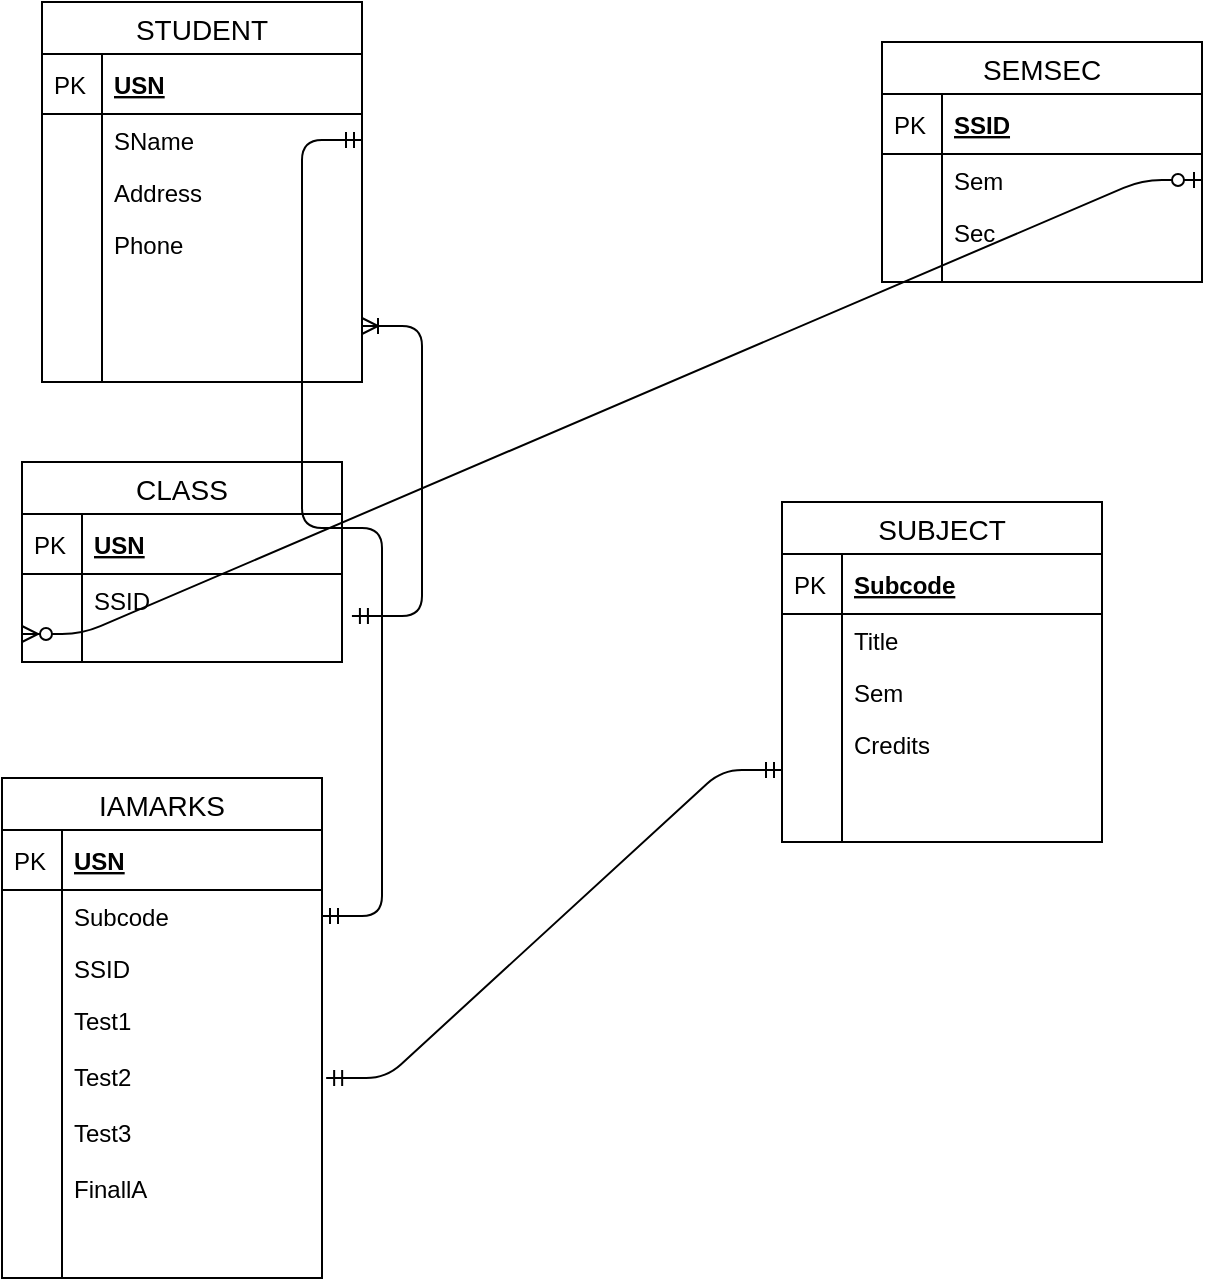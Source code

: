 <mxfile version="13.0.3" type="device"><diagram id="FZ9RhtM4Sb6CJpp0LyyK" name="Page-1"><mxGraphModel dx="816" dy="504" grid="1" gridSize="10" guides="1" tooltips="1" connect="1" arrows="1" fold="1" page="1" pageScale="1" pageWidth="850" pageHeight="1100" math="0" shadow="0"><root><mxCell id="0"/><mxCell id="1" parent="0"/><mxCell id="JQ16Ui7nU5UxoyKgo7c_-1" value="STUDENT" style="swimlane;fontStyle=0;childLayout=stackLayout;horizontal=1;startSize=26;horizontalStack=0;resizeParent=1;resizeParentMax=0;resizeLast=0;collapsible=1;marginBottom=0;align=center;fontSize=14;" parent="1" vertex="1"><mxGeometry x="80" y="90" width="160" height="190" as="geometry"/></mxCell><mxCell id="JQ16Ui7nU5UxoyKgo7c_-2" value="USN" style="shape=partialRectangle;top=0;left=0;right=0;bottom=1;align=left;verticalAlign=middle;fillColor=none;spacingLeft=34;spacingRight=4;overflow=hidden;rotatable=0;points=[[0,0.5],[1,0.5]];portConstraint=eastwest;dropTarget=0;fontStyle=5;fontSize=12;" parent="JQ16Ui7nU5UxoyKgo7c_-1" vertex="1"><mxGeometry y="26" width="160" height="30" as="geometry"/></mxCell><mxCell id="JQ16Ui7nU5UxoyKgo7c_-3" value="PK" style="shape=partialRectangle;top=0;left=0;bottom=0;fillColor=none;align=left;verticalAlign=middle;spacingLeft=4;spacingRight=4;overflow=hidden;rotatable=0;points=[];portConstraint=eastwest;part=1;fontSize=12;" parent="JQ16Ui7nU5UxoyKgo7c_-2" vertex="1" connectable="0"><mxGeometry width="30" height="30" as="geometry"/></mxCell><mxCell id="JQ16Ui7nU5UxoyKgo7c_-4" value="SName" style="shape=partialRectangle;top=0;left=0;right=0;bottom=0;align=left;verticalAlign=top;fillColor=none;spacingLeft=34;spacingRight=4;overflow=hidden;rotatable=0;points=[[0,0.5],[1,0.5]];portConstraint=eastwest;dropTarget=0;fontSize=12;" parent="JQ16Ui7nU5UxoyKgo7c_-1" vertex="1"><mxGeometry y="56" width="160" height="26" as="geometry"/></mxCell><mxCell id="JQ16Ui7nU5UxoyKgo7c_-5" value="" style="shape=partialRectangle;top=0;left=0;bottom=0;fillColor=none;align=left;verticalAlign=top;spacingLeft=4;spacingRight=4;overflow=hidden;rotatable=0;points=[];portConstraint=eastwest;part=1;fontSize=12;" parent="JQ16Ui7nU5UxoyKgo7c_-4" vertex="1" connectable="0"><mxGeometry width="30" height="26" as="geometry"/></mxCell><mxCell id="JQ16Ui7nU5UxoyKgo7c_-6" value="Address" style="shape=partialRectangle;top=0;left=0;right=0;bottom=0;align=left;verticalAlign=top;fillColor=none;spacingLeft=34;spacingRight=4;overflow=hidden;rotatable=0;points=[[0,0.5],[1,0.5]];portConstraint=eastwest;dropTarget=0;fontSize=12;" parent="JQ16Ui7nU5UxoyKgo7c_-1" vertex="1"><mxGeometry y="82" width="160" height="26" as="geometry"/></mxCell><mxCell id="JQ16Ui7nU5UxoyKgo7c_-7" value="" style="shape=partialRectangle;top=0;left=0;bottom=0;fillColor=none;align=left;verticalAlign=top;spacingLeft=4;spacingRight=4;overflow=hidden;rotatable=0;points=[];portConstraint=eastwest;part=1;fontSize=12;" parent="JQ16Ui7nU5UxoyKgo7c_-6" vertex="1" connectable="0"><mxGeometry width="30" height="26" as="geometry"/></mxCell><mxCell id="JQ16Ui7nU5UxoyKgo7c_-8" value="Phone&#10;&#10;Gender" style="shape=partialRectangle;top=0;left=0;right=0;bottom=0;align=left;verticalAlign=top;fillColor=none;spacingLeft=34;spacingRight=4;overflow=hidden;rotatable=0;points=[[0,0.5],[1,0.5]];portConstraint=eastwest;dropTarget=0;fontSize=12;" parent="JQ16Ui7nU5UxoyKgo7c_-1" vertex="1"><mxGeometry y="108" width="160" height="26" as="geometry"/></mxCell><mxCell id="JQ16Ui7nU5UxoyKgo7c_-9" value="" style="shape=partialRectangle;top=0;left=0;bottom=0;fillColor=none;align=left;verticalAlign=top;spacingLeft=4;spacingRight=4;overflow=hidden;rotatable=0;points=[];portConstraint=eastwest;part=1;fontSize=12;" parent="JQ16Ui7nU5UxoyKgo7c_-8" vertex="1" connectable="0"><mxGeometry width="30" height="26" as="geometry"/></mxCell><mxCell id="JQ16Ui7nU5UxoyKgo7c_-10" value="" style="shape=partialRectangle;top=0;left=0;right=0;bottom=0;align=left;verticalAlign=top;fillColor=none;spacingLeft=34;spacingRight=4;overflow=hidden;rotatable=0;points=[[0,0.5],[1,0.5]];portConstraint=eastwest;dropTarget=0;fontSize=12;" parent="JQ16Ui7nU5UxoyKgo7c_-1" vertex="1"><mxGeometry y="134" width="160" height="56" as="geometry"/></mxCell><mxCell id="JQ16Ui7nU5UxoyKgo7c_-11" value="" style="shape=partialRectangle;top=0;left=0;bottom=0;fillColor=none;align=left;verticalAlign=top;spacingLeft=4;spacingRight=4;overflow=hidden;rotatable=0;points=[];portConstraint=eastwest;part=1;fontSize=12;" parent="JQ16Ui7nU5UxoyKgo7c_-10" vertex="1" connectable="0"><mxGeometry width="30" height="56" as="geometry"/></mxCell><mxCell id="JQ16Ui7nU5UxoyKgo7c_-12" value="SEMSEC" style="swimlane;fontStyle=0;childLayout=stackLayout;horizontal=1;startSize=26;horizontalStack=0;resizeParent=1;resizeParentMax=0;resizeLast=0;collapsible=1;marginBottom=0;align=center;fontSize=14;" parent="1" vertex="1"><mxGeometry x="500" y="110" width="160" height="120" as="geometry"/></mxCell><mxCell id="JQ16Ui7nU5UxoyKgo7c_-13" value="SSID" style="shape=partialRectangle;top=0;left=0;right=0;bottom=1;align=left;verticalAlign=middle;fillColor=none;spacingLeft=34;spacingRight=4;overflow=hidden;rotatable=0;points=[[0,0.5],[1,0.5]];portConstraint=eastwest;dropTarget=0;fontStyle=5;fontSize=12;" parent="JQ16Ui7nU5UxoyKgo7c_-12" vertex="1"><mxGeometry y="26" width="160" height="30" as="geometry"/></mxCell><mxCell id="JQ16Ui7nU5UxoyKgo7c_-14" value="PK" style="shape=partialRectangle;top=0;left=0;bottom=0;fillColor=none;align=left;verticalAlign=middle;spacingLeft=4;spacingRight=4;overflow=hidden;rotatable=0;points=[];portConstraint=eastwest;part=1;fontSize=12;" parent="JQ16Ui7nU5UxoyKgo7c_-13" vertex="1" connectable="0"><mxGeometry width="30" height="30" as="geometry"/></mxCell><mxCell id="JQ16Ui7nU5UxoyKgo7c_-15" value="Sem" style="shape=partialRectangle;top=0;left=0;right=0;bottom=0;align=left;verticalAlign=top;fillColor=none;spacingLeft=34;spacingRight=4;overflow=hidden;rotatable=0;points=[[0,0.5],[1,0.5]];portConstraint=eastwest;dropTarget=0;fontSize=12;" parent="JQ16Ui7nU5UxoyKgo7c_-12" vertex="1"><mxGeometry y="56" width="160" height="26" as="geometry"/></mxCell><mxCell id="JQ16Ui7nU5UxoyKgo7c_-16" value="" style="shape=partialRectangle;top=0;left=0;bottom=0;fillColor=none;align=left;verticalAlign=top;spacingLeft=4;spacingRight=4;overflow=hidden;rotatable=0;points=[];portConstraint=eastwest;part=1;fontSize=12;" parent="JQ16Ui7nU5UxoyKgo7c_-15" vertex="1" connectable="0"><mxGeometry width="30" height="26" as="geometry"/></mxCell><mxCell id="JQ16Ui7nU5UxoyKgo7c_-17" value="Sec" style="shape=partialRectangle;top=0;left=0;right=0;bottom=0;align=left;verticalAlign=top;fillColor=none;spacingLeft=34;spacingRight=4;overflow=hidden;rotatable=0;points=[[0,0.5],[1,0.5]];portConstraint=eastwest;dropTarget=0;fontSize=12;" parent="JQ16Ui7nU5UxoyKgo7c_-12" vertex="1"><mxGeometry y="82" width="160" height="26" as="geometry"/></mxCell><mxCell id="JQ16Ui7nU5UxoyKgo7c_-18" value="" style="shape=partialRectangle;top=0;left=0;bottom=0;fillColor=none;align=left;verticalAlign=top;spacingLeft=4;spacingRight=4;overflow=hidden;rotatable=0;points=[];portConstraint=eastwest;part=1;fontSize=12;" parent="JQ16Ui7nU5UxoyKgo7c_-17" vertex="1" connectable="0"><mxGeometry width="30" height="26" as="geometry"/></mxCell><mxCell id="JQ16Ui7nU5UxoyKgo7c_-19" value="" style="shape=partialRectangle;top=0;left=0;right=0;bottom=0;align=left;verticalAlign=top;fillColor=none;spacingLeft=34;spacingRight=4;overflow=hidden;rotatable=0;points=[[0,0.5],[1,0.5]];portConstraint=eastwest;dropTarget=0;fontSize=12;" parent="JQ16Ui7nU5UxoyKgo7c_-12" vertex="1"><mxGeometry y="108" width="160" height="2" as="geometry"/></mxCell><mxCell id="JQ16Ui7nU5UxoyKgo7c_-20" value="" style="shape=partialRectangle;top=0;left=0;bottom=0;fillColor=none;align=left;verticalAlign=top;spacingLeft=4;spacingRight=4;overflow=hidden;rotatable=0;points=[];portConstraint=eastwest;part=1;fontSize=12;" parent="JQ16Ui7nU5UxoyKgo7c_-19" vertex="1" connectable="0"><mxGeometry width="30" height="2" as="geometry"/></mxCell><mxCell id="JQ16Ui7nU5UxoyKgo7c_-21" value="" style="shape=partialRectangle;top=0;left=0;right=0;bottom=0;align=left;verticalAlign=top;fillColor=none;spacingLeft=34;spacingRight=4;overflow=hidden;rotatable=0;points=[[0,0.5],[1,0.5]];portConstraint=eastwest;dropTarget=0;fontSize=12;" parent="JQ16Ui7nU5UxoyKgo7c_-12" vertex="1"><mxGeometry y="110" width="160" height="10" as="geometry"/></mxCell><mxCell id="JQ16Ui7nU5UxoyKgo7c_-22" value="" style="shape=partialRectangle;top=0;left=0;bottom=0;fillColor=none;align=left;verticalAlign=top;spacingLeft=4;spacingRight=4;overflow=hidden;rotatable=0;points=[];portConstraint=eastwest;part=1;fontSize=12;" parent="JQ16Ui7nU5UxoyKgo7c_-21" vertex="1" connectable="0"><mxGeometry width="30" height="10" as="geometry"/></mxCell><mxCell id="JQ16Ui7nU5UxoyKgo7c_-23" value="CLASS" style="swimlane;fontStyle=0;childLayout=stackLayout;horizontal=1;startSize=26;horizontalStack=0;resizeParent=1;resizeParentMax=0;resizeLast=0;collapsible=1;marginBottom=0;align=center;fontSize=14;" parent="1" vertex="1"><mxGeometry x="70" y="320" width="160" height="100" as="geometry"/></mxCell><mxCell id="JQ16Ui7nU5UxoyKgo7c_-24" value="USN" style="shape=partialRectangle;top=0;left=0;right=0;bottom=1;align=left;verticalAlign=middle;fillColor=none;spacingLeft=34;spacingRight=4;overflow=hidden;rotatable=0;points=[[0,0.5],[1,0.5]];portConstraint=eastwest;dropTarget=0;fontStyle=5;fontSize=12;" parent="JQ16Ui7nU5UxoyKgo7c_-23" vertex="1"><mxGeometry y="26" width="160" height="30" as="geometry"/></mxCell><mxCell id="JQ16Ui7nU5UxoyKgo7c_-25" value="PK" style="shape=partialRectangle;top=0;left=0;bottom=0;fillColor=none;align=left;verticalAlign=middle;spacingLeft=4;spacingRight=4;overflow=hidden;rotatable=0;points=[];portConstraint=eastwest;part=1;fontSize=12;" parent="JQ16Ui7nU5UxoyKgo7c_-24" vertex="1" connectable="0"><mxGeometry width="30" height="30" as="geometry"/></mxCell><mxCell id="JQ16Ui7nU5UxoyKgo7c_-26" value="SSID" style="shape=partialRectangle;top=0;left=0;right=0;bottom=0;align=left;verticalAlign=top;fillColor=none;spacingLeft=34;spacingRight=4;overflow=hidden;rotatable=0;points=[[0,0.5],[1,0.5]];portConstraint=eastwest;dropTarget=0;fontSize=12;" parent="JQ16Ui7nU5UxoyKgo7c_-23" vertex="1"><mxGeometry y="56" width="160" height="26" as="geometry"/></mxCell><mxCell id="JQ16Ui7nU5UxoyKgo7c_-27" value="" style="shape=partialRectangle;top=0;left=0;bottom=0;fillColor=none;align=left;verticalAlign=top;spacingLeft=4;spacingRight=4;overflow=hidden;rotatable=0;points=[];portConstraint=eastwest;part=1;fontSize=12;" parent="JQ16Ui7nU5UxoyKgo7c_-26" vertex="1" connectable="0"><mxGeometry width="30" height="26" as="geometry"/></mxCell><mxCell id="JQ16Ui7nU5UxoyKgo7c_-30" value="" style="shape=partialRectangle;top=0;left=0;right=0;bottom=0;align=left;verticalAlign=top;fillColor=none;spacingLeft=34;spacingRight=4;overflow=hidden;rotatable=0;points=[[0,0.5],[1,0.5]];portConstraint=eastwest;dropTarget=0;fontSize=12;" parent="JQ16Ui7nU5UxoyKgo7c_-23" vertex="1"><mxGeometry y="82" width="160" height="8" as="geometry"/></mxCell><mxCell id="JQ16Ui7nU5UxoyKgo7c_-31" value="" style="shape=partialRectangle;top=0;left=0;bottom=0;fillColor=none;align=left;verticalAlign=top;spacingLeft=4;spacingRight=4;overflow=hidden;rotatable=0;points=[];portConstraint=eastwest;part=1;fontSize=12;" parent="JQ16Ui7nU5UxoyKgo7c_-30" vertex="1" connectable="0"><mxGeometry width="30" height="8" as="geometry"/></mxCell><mxCell id="JQ16Ui7nU5UxoyKgo7c_-32" value="" style="shape=partialRectangle;top=0;left=0;right=0;bottom=0;align=left;verticalAlign=top;fillColor=none;spacingLeft=34;spacingRight=4;overflow=hidden;rotatable=0;points=[[0,0.5],[1,0.5]];portConstraint=eastwest;dropTarget=0;fontSize=12;" parent="JQ16Ui7nU5UxoyKgo7c_-23" vertex="1"><mxGeometry y="90" width="160" height="10" as="geometry"/></mxCell><mxCell id="JQ16Ui7nU5UxoyKgo7c_-33" value="" style="shape=partialRectangle;top=0;left=0;bottom=0;fillColor=none;align=left;verticalAlign=top;spacingLeft=4;spacingRight=4;overflow=hidden;rotatable=0;points=[];portConstraint=eastwest;part=1;fontSize=12;" parent="JQ16Ui7nU5UxoyKgo7c_-32" vertex="1" connectable="0"><mxGeometry width="30" height="10" as="geometry"/></mxCell><mxCell id="JQ16Ui7nU5UxoyKgo7c_-34" value="SUBJECT" style="swimlane;fontStyle=0;childLayout=stackLayout;horizontal=1;startSize=26;horizontalStack=0;resizeParent=1;resizeParentMax=0;resizeLast=0;collapsible=1;marginBottom=0;align=center;fontSize=14;" parent="1" vertex="1"><mxGeometry x="450" y="340" width="160" height="170" as="geometry"/></mxCell><mxCell id="JQ16Ui7nU5UxoyKgo7c_-35" value="Subcode" style="shape=partialRectangle;top=0;left=0;right=0;bottom=1;align=left;verticalAlign=middle;fillColor=none;spacingLeft=34;spacingRight=4;overflow=hidden;rotatable=0;points=[[0,0.5],[1,0.5]];portConstraint=eastwest;dropTarget=0;fontStyle=5;fontSize=12;" parent="JQ16Ui7nU5UxoyKgo7c_-34" vertex="1"><mxGeometry y="26" width="160" height="30" as="geometry"/></mxCell><mxCell id="JQ16Ui7nU5UxoyKgo7c_-36" value="PK" style="shape=partialRectangle;top=0;left=0;bottom=0;fillColor=none;align=left;verticalAlign=middle;spacingLeft=4;spacingRight=4;overflow=hidden;rotatable=0;points=[];portConstraint=eastwest;part=1;fontSize=12;" parent="JQ16Ui7nU5UxoyKgo7c_-35" vertex="1" connectable="0"><mxGeometry width="30" height="30" as="geometry"/></mxCell><mxCell id="JQ16Ui7nU5UxoyKgo7c_-37" value="Title" style="shape=partialRectangle;top=0;left=0;right=0;bottom=0;align=left;verticalAlign=top;fillColor=none;spacingLeft=34;spacingRight=4;overflow=hidden;rotatable=0;points=[[0,0.5],[1,0.5]];portConstraint=eastwest;dropTarget=0;fontSize=12;" parent="JQ16Ui7nU5UxoyKgo7c_-34" vertex="1"><mxGeometry y="56" width="160" height="26" as="geometry"/></mxCell><mxCell id="JQ16Ui7nU5UxoyKgo7c_-38" value="" style="shape=partialRectangle;top=0;left=0;bottom=0;fillColor=none;align=left;verticalAlign=top;spacingLeft=4;spacingRight=4;overflow=hidden;rotatable=0;points=[];portConstraint=eastwest;part=1;fontSize=12;" parent="JQ16Ui7nU5UxoyKgo7c_-37" vertex="1" connectable="0"><mxGeometry width="30" height="26" as="geometry"/></mxCell><mxCell id="JQ16Ui7nU5UxoyKgo7c_-39" value="Sem" style="shape=partialRectangle;top=0;left=0;right=0;bottom=0;align=left;verticalAlign=top;fillColor=none;spacingLeft=34;spacingRight=4;overflow=hidden;rotatable=0;points=[[0,0.5],[1,0.5]];portConstraint=eastwest;dropTarget=0;fontSize=12;" parent="JQ16Ui7nU5UxoyKgo7c_-34" vertex="1"><mxGeometry y="82" width="160" height="26" as="geometry"/></mxCell><mxCell id="JQ16Ui7nU5UxoyKgo7c_-40" value="" style="shape=partialRectangle;top=0;left=0;bottom=0;fillColor=none;align=left;verticalAlign=top;spacingLeft=4;spacingRight=4;overflow=hidden;rotatable=0;points=[];portConstraint=eastwest;part=1;fontSize=12;" parent="JQ16Ui7nU5UxoyKgo7c_-39" vertex="1" connectable="0"><mxGeometry width="30" height="26" as="geometry"/></mxCell><mxCell id="JQ16Ui7nU5UxoyKgo7c_-41" value="Credits" style="shape=partialRectangle;top=0;left=0;right=0;bottom=0;align=left;verticalAlign=top;fillColor=none;spacingLeft=34;spacingRight=4;overflow=hidden;rotatable=0;points=[[0,0.5],[1,0.5]];portConstraint=eastwest;dropTarget=0;fontSize=12;" parent="JQ16Ui7nU5UxoyKgo7c_-34" vertex="1"><mxGeometry y="108" width="160" height="52" as="geometry"/></mxCell><mxCell id="JQ16Ui7nU5UxoyKgo7c_-42" value="" style="shape=partialRectangle;top=0;left=0;bottom=0;fillColor=none;align=left;verticalAlign=top;spacingLeft=4;spacingRight=4;overflow=hidden;rotatable=0;points=[];portConstraint=eastwest;part=1;fontSize=12;" parent="JQ16Ui7nU5UxoyKgo7c_-41" vertex="1" connectable="0"><mxGeometry width="30" height="52" as="geometry"/></mxCell><mxCell id="JQ16Ui7nU5UxoyKgo7c_-43" value="" style="shape=partialRectangle;top=0;left=0;right=0;bottom=0;align=left;verticalAlign=top;fillColor=none;spacingLeft=34;spacingRight=4;overflow=hidden;rotatable=0;points=[[0,0.5],[1,0.5]];portConstraint=eastwest;dropTarget=0;fontSize=12;" parent="JQ16Ui7nU5UxoyKgo7c_-34" vertex="1"><mxGeometry y="160" width="160" height="10" as="geometry"/></mxCell><mxCell id="JQ16Ui7nU5UxoyKgo7c_-44" value="" style="shape=partialRectangle;top=0;left=0;bottom=0;fillColor=none;align=left;verticalAlign=top;spacingLeft=4;spacingRight=4;overflow=hidden;rotatable=0;points=[];portConstraint=eastwest;part=1;fontSize=12;" parent="JQ16Ui7nU5UxoyKgo7c_-43" vertex="1" connectable="0"><mxGeometry width="30" height="10" as="geometry"/></mxCell><mxCell id="JQ16Ui7nU5UxoyKgo7c_-45" value="IAMARKS" style="swimlane;fontStyle=0;childLayout=stackLayout;horizontal=1;startSize=26;horizontalStack=0;resizeParent=1;resizeParentMax=0;resizeLast=0;collapsible=1;marginBottom=0;align=center;fontSize=14;" parent="1" vertex="1"><mxGeometry x="60" y="478" width="160" height="250" as="geometry"/></mxCell><mxCell id="JQ16Ui7nU5UxoyKgo7c_-46" value="USN" style="shape=partialRectangle;top=0;left=0;right=0;bottom=1;align=left;verticalAlign=middle;fillColor=none;spacingLeft=34;spacingRight=4;overflow=hidden;rotatable=0;points=[[0,0.5],[1,0.5]];portConstraint=eastwest;dropTarget=0;fontStyle=5;fontSize=12;" parent="JQ16Ui7nU5UxoyKgo7c_-45" vertex="1"><mxGeometry y="26" width="160" height="30" as="geometry"/></mxCell><mxCell id="JQ16Ui7nU5UxoyKgo7c_-47" value="PK" style="shape=partialRectangle;top=0;left=0;bottom=0;fillColor=none;align=left;verticalAlign=middle;spacingLeft=4;spacingRight=4;overflow=hidden;rotatable=0;points=[];portConstraint=eastwest;part=1;fontSize=12;" parent="JQ16Ui7nU5UxoyKgo7c_-46" vertex="1" connectable="0"><mxGeometry width="30" height="30" as="geometry"/></mxCell><mxCell id="JQ16Ui7nU5UxoyKgo7c_-48" value="Subcode" style="shape=partialRectangle;top=0;left=0;right=0;bottom=0;align=left;verticalAlign=top;fillColor=none;spacingLeft=34;spacingRight=4;overflow=hidden;rotatable=0;points=[[0,0.5],[1,0.5]];portConstraint=eastwest;dropTarget=0;fontSize=12;" parent="JQ16Ui7nU5UxoyKgo7c_-45" vertex="1"><mxGeometry y="56" width="160" height="26" as="geometry"/></mxCell><mxCell id="JQ16Ui7nU5UxoyKgo7c_-49" value="" style="shape=partialRectangle;top=0;left=0;bottom=0;fillColor=none;align=left;verticalAlign=top;spacingLeft=4;spacingRight=4;overflow=hidden;rotatable=0;points=[];portConstraint=eastwest;part=1;fontSize=12;" parent="JQ16Ui7nU5UxoyKgo7c_-48" vertex="1" connectable="0"><mxGeometry width="30" height="26" as="geometry"/></mxCell><mxCell id="JQ16Ui7nU5UxoyKgo7c_-50" value="SSID" style="shape=partialRectangle;top=0;left=0;right=0;bottom=0;align=left;verticalAlign=top;fillColor=none;spacingLeft=34;spacingRight=4;overflow=hidden;rotatable=0;points=[[0,0.5],[1,0.5]];portConstraint=eastwest;dropTarget=0;fontSize=12;" parent="JQ16Ui7nU5UxoyKgo7c_-45" vertex="1"><mxGeometry y="82" width="160" height="26" as="geometry"/></mxCell><mxCell id="JQ16Ui7nU5UxoyKgo7c_-51" value="" style="shape=partialRectangle;top=0;left=0;bottom=0;fillColor=none;align=left;verticalAlign=top;spacingLeft=4;spacingRight=4;overflow=hidden;rotatable=0;points=[];portConstraint=eastwest;part=1;fontSize=12;" parent="JQ16Ui7nU5UxoyKgo7c_-50" vertex="1" connectable="0"><mxGeometry width="30" height="26" as="geometry"/></mxCell><mxCell id="JQ16Ui7nU5UxoyKgo7c_-52" value="Test1&#10;&#10;Test2&#10;&#10;Test3&#10;&#10;FinallA" style="shape=partialRectangle;top=0;left=0;right=0;bottom=0;align=left;verticalAlign=top;fillColor=none;spacingLeft=34;spacingRight=4;overflow=hidden;rotatable=0;points=[[0,0.5],[1,0.5]];portConstraint=eastwest;dropTarget=0;fontSize=12;" parent="JQ16Ui7nU5UxoyKgo7c_-45" vertex="1"><mxGeometry y="108" width="160" height="132" as="geometry"/></mxCell><mxCell id="JQ16Ui7nU5UxoyKgo7c_-53" value="" style="shape=partialRectangle;top=0;left=0;bottom=0;fillColor=none;align=left;verticalAlign=top;spacingLeft=4;spacingRight=4;overflow=hidden;rotatable=0;points=[];portConstraint=eastwest;part=1;fontSize=12;" parent="JQ16Ui7nU5UxoyKgo7c_-52" vertex="1" connectable="0"><mxGeometry width="30" height="132" as="geometry"/></mxCell><mxCell id="JQ16Ui7nU5UxoyKgo7c_-54" value="" style="shape=partialRectangle;top=0;left=0;right=0;bottom=0;align=left;verticalAlign=top;fillColor=none;spacingLeft=34;spacingRight=4;overflow=hidden;rotatable=0;points=[[0,0.5],[1,0.5]];portConstraint=eastwest;dropTarget=0;fontSize=12;" parent="JQ16Ui7nU5UxoyKgo7c_-45" vertex="1"><mxGeometry y="240" width="160" height="10" as="geometry"/></mxCell><mxCell id="JQ16Ui7nU5UxoyKgo7c_-55" value="" style="shape=partialRectangle;top=0;left=0;bottom=0;fillColor=none;align=left;verticalAlign=top;spacingLeft=4;spacingRight=4;overflow=hidden;rotatable=0;points=[];portConstraint=eastwest;part=1;fontSize=12;" parent="JQ16Ui7nU5UxoyKgo7c_-54" vertex="1" connectable="0"><mxGeometry width="30" height="10" as="geometry"/></mxCell><mxCell id="JQ16Ui7nU5UxoyKgo7c_-57" value="" style="edgeStyle=entityRelationEdgeStyle;fontSize=12;html=1;endArrow=ERoneToMany;startArrow=ERmandOne;exitX=1.031;exitY=-0.625;exitDx=0;exitDy=0;exitPerimeter=0;" parent="1" source="JQ16Ui7nU5UxoyKgo7c_-30" target="JQ16Ui7nU5UxoyKgo7c_-10" edge="1"><mxGeometry width="100" height="100" relative="1" as="geometry"><mxPoint x="260" y="550" as="sourcePoint"/><mxPoint x="320" y="300" as="targetPoint"/></mxGeometry></mxCell><mxCell id="JQ16Ui7nU5UxoyKgo7c_-59" value="" style="edgeStyle=entityRelationEdgeStyle;fontSize=12;html=1;endArrow=ERmandOne;startArrow=ERmandOne;exitX=1;exitY=0.5;exitDx=0;exitDy=0;entryX=1;entryY=0.5;entryDx=0;entryDy=0;" parent="1" source="JQ16Ui7nU5UxoyKgo7c_-48" target="JQ16Ui7nU5UxoyKgo7c_-4" edge="1"><mxGeometry width="100" height="100" relative="1" as="geometry"><mxPoint x="420" y="390" as="sourcePoint"/><mxPoint x="520" y="290" as="targetPoint"/></mxGeometry></mxCell><mxCell id="JQ16Ui7nU5UxoyKgo7c_-61" value="" style="edgeStyle=entityRelationEdgeStyle;fontSize=12;html=1;endArrow=ERzeroToMany;startArrow=ERzeroToOne;exitX=1;exitY=0.5;exitDx=0;exitDy=0;entryX=0;entryY=0.5;entryDx=0;entryDy=0;" parent="1" source="JQ16Ui7nU5UxoyKgo7c_-15" target="JQ16Ui7nU5UxoyKgo7c_-30" edge="1"><mxGeometry width="100" height="100" relative="1" as="geometry"><mxPoint x="500" y="270" as="sourcePoint"/><mxPoint x="440" y="440" as="targetPoint"/></mxGeometry></mxCell><mxCell id="r4sm7-dwhMM42EXZUkTH-1" value="" style="edgeStyle=entityRelationEdgeStyle;fontSize=12;html=1;endArrow=ERmandOne;startArrow=ERmandOne;exitX=1.013;exitY=0.318;exitDx=0;exitDy=0;exitPerimeter=0;entryX=0;entryY=0.5;entryDx=0;entryDy=0;" edge="1" parent="1" source="JQ16Ui7nU5UxoyKgo7c_-52" target="JQ16Ui7nU5UxoyKgo7c_-41"><mxGeometry width="100" height="100" relative="1" as="geometry"><mxPoint x="310" y="580" as="sourcePoint"/><mxPoint x="410" y="480" as="targetPoint"/></mxGeometry></mxCell></root></mxGraphModel></diagram></mxfile>